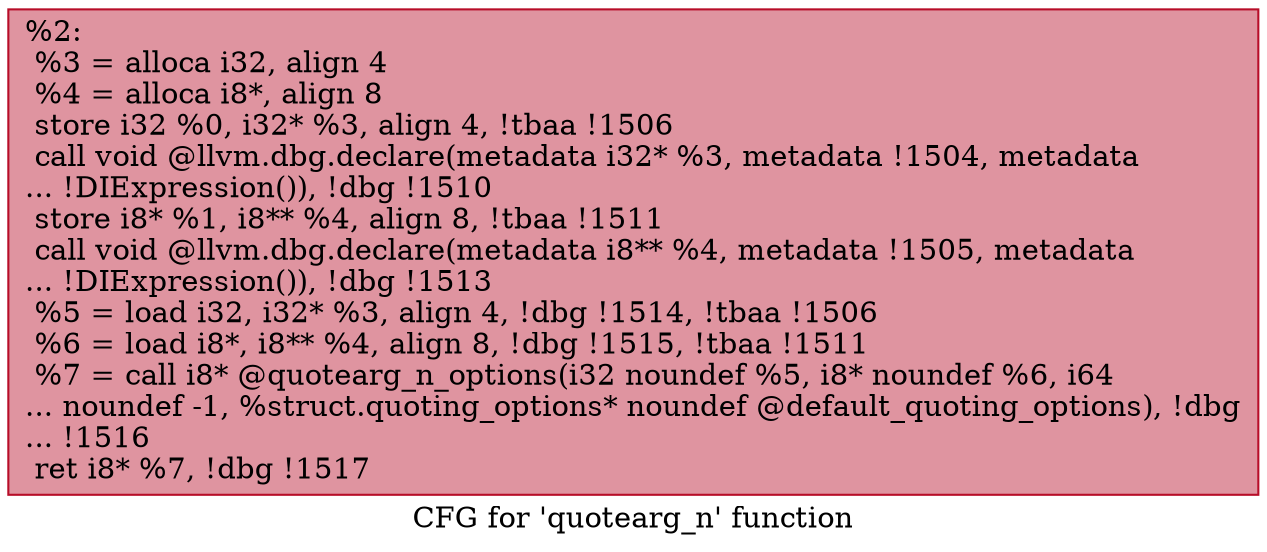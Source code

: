 digraph "CFG for 'quotearg_n' function" {
	label="CFG for 'quotearg_n' function";

	Node0x15cd470 [shape=record,color="#b70d28ff", style=filled, fillcolor="#b70d2870",label="{%2:\l  %3 = alloca i32, align 4\l  %4 = alloca i8*, align 8\l  store i32 %0, i32* %3, align 4, !tbaa !1506\l  call void @llvm.dbg.declare(metadata i32* %3, metadata !1504, metadata\l... !DIExpression()), !dbg !1510\l  store i8* %1, i8** %4, align 8, !tbaa !1511\l  call void @llvm.dbg.declare(metadata i8** %4, metadata !1505, metadata\l... !DIExpression()), !dbg !1513\l  %5 = load i32, i32* %3, align 4, !dbg !1514, !tbaa !1506\l  %6 = load i8*, i8** %4, align 8, !dbg !1515, !tbaa !1511\l  %7 = call i8* @quotearg_n_options(i32 noundef %5, i8* noundef %6, i64\l... noundef -1, %struct.quoting_options* noundef @default_quoting_options), !dbg\l... !1516\l  ret i8* %7, !dbg !1517\l}"];
}
